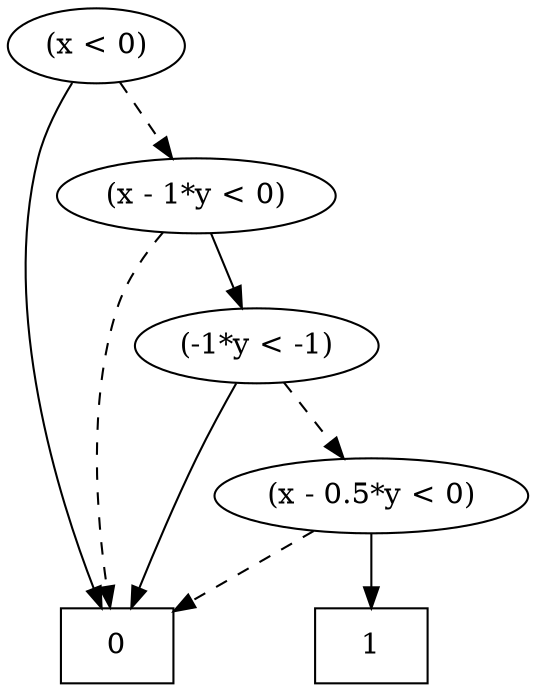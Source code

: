 digraph G {
	rankdir = TB;
	390 [label="(x < 0)", shape=""]
	390 -> 1
	390 -> 389 [style=dashed]
	{rank = same; 390;}
	1 [label="0", shape="box"]
	378 [label="1", shape="box"]
	{rank = same; 1; 378;}
	389 [label="(x - 1*y < 0)", shape=""]
	389 -> 388
	389 -> 1 [style=dashed]
	{rank = same; 389;}
	388 [label="(-1*y < -1)", shape=""]
	388 -> 1
	388 -> 379 [style=dashed]
	{rank = same; 388;}
	379 [label="(x - 0.5*y < 0)", shape=""]
	379 -> 378
	379 -> 1 [style=dashed]
	{rank = same; 379;}
}
